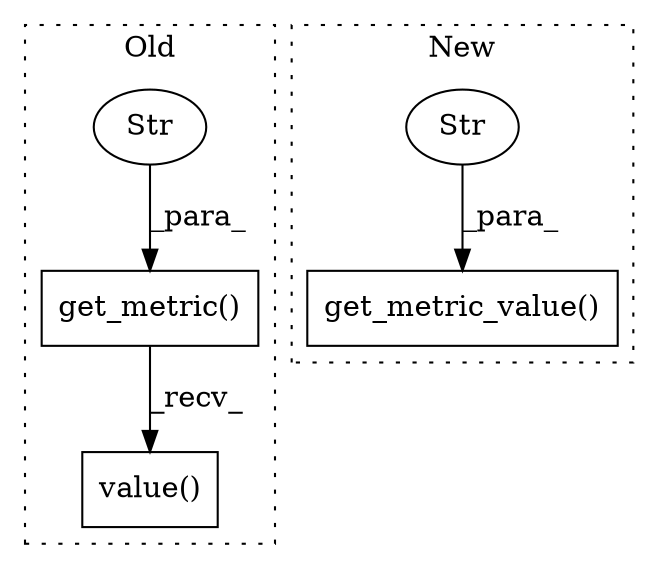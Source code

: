digraph G {
subgraph cluster0 {
1 [label="value()" a="75" s="23400" l="84" shape="box"];
4 [label="get_metric()" a="75" s="23400,23475" l="48,1" shape="box"];
5 [label="Str" a="66" s="23448" l="27" shape="ellipse"];
label = "Old";
style="dotted";
}
subgraph cluster1 {
2 [label="get_metric_value()" a="75" s="22177,22233" l="29,1" shape="box"];
3 [label="Str" a="66" s="22206" l="27" shape="ellipse"];
label = "New";
style="dotted";
}
3 -> 2 [label="_para_"];
4 -> 1 [label="_recv_"];
5 -> 4 [label="_para_"];
}